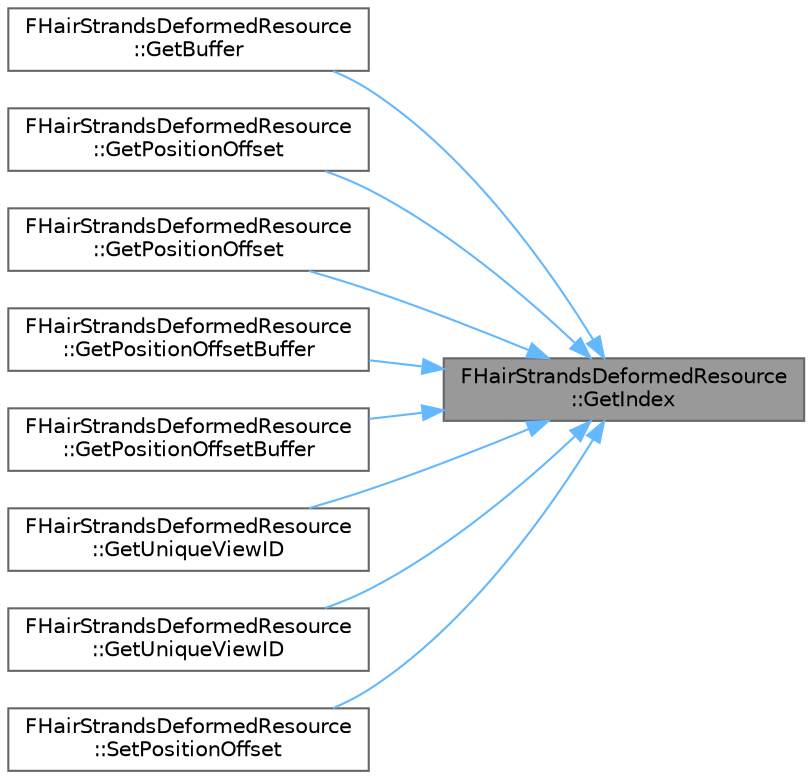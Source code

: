 digraph "FHairStrandsDeformedResource::GetIndex"
{
 // INTERACTIVE_SVG=YES
 // LATEX_PDF_SIZE
  bgcolor="transparent";
  edge [fontname=Helvetica,fontsize=10,labelfontname=Helvetica,labelfontsize=10];
  node [fontname=Helvetica,fontsize=10,shape=box,height=0.2,width=0.4];
  rankdir="RL";
  Node1 [id="Node000001",label="FHairStrandsDeformedResource\l::GetIndex",height=0.2,width=0.4,color="gray40", fillcolor="grey60", style="filled", fontcolor="black",tooltip=" "];
  Node1 -> Node2 [id="edge1_Node000001_Node000002",dir="back",color="steelblue1",style="solid",tooltip=" "];
  Node2 [id="Node000002",label="FHairStrandsDeformedResource\l::GetBuffer",height=0.2,width=0.4,color="grey40", fillcolor="white", style="filled",URL="$d5/de5/structFHairStrandsDeformedResource.html#af8d40e846ac3db382cf00cbcadc03322",tooltip=" "];
  Node1 -> Node3 [id="edge2_Node000001_Node000003",dir="back",color="steelblue1",style="solid",tooltip=" "];
  Node3 [id="Node000003",label="FHairStrandsDeformedResource\l::GetPositionOffset",height=0.2,width=0.4,color="grey40", fillcolor="white", style="filled",URL="$d5/de5/structFHairStrandsDeformedResource.html#aa7f0c44674fe05fd6fb816f9b3912f6e",tooltip=" "];
  Node1 -> Node4 [id="edge3_Node000001_Node000004",dir="back",color="steelblue1",style="solid",tooltip=" "];
  Node4 [id="Node000004",label="FHairStrandsDeformedResource\l::GetPositionOffset",height=0.2,width=0.4,color="grey40", fillcolor="white", style="filled",URL="$d5/de5/structFHairStrandsDeformedResource.html#a7a0e2c08ffb77c56926d4978008fd408",tooltip=" "];
  Node1 -> Node5 [id="edge4_Node000001_Node000005",dir="back",color="steelblue1",style="solid",tooltip=" "];
  Node5 [id="Node000005",label="FHairStrandsDeformedResource\l::GetPositionOffsetBuffer",height=0.2,width=0.4,color="grey40", fillcolor="white", style="filled",URL="$d5/de5/structFHairStrandsDeformedResource.html#a26bd1a5f0a7fb85831e16a45cd614c8e",tooltip=" "];
  Node1 -> Node6 [id="edge5_Node000001_Node000006",dir="back",color="steelblue1",style="solid",tooltip=" "];
  Node6 [id="Node000006",label="FHairStrandsDeformedResource\l::GetPositionOffsetBuffer",height=0.2,width=0.4,color="grey40", fillcolor="white", style="filled",URL="$d5/de5/structFHairStrandsDeformedResource.html#a01bee1f4cacc26de2483c3cd4c92e69f",tooltip=" "];
  Node1 -> Node7 [id="edge6_Node000001_Node000007",dir="back",color="steelblue1",style="solid",tooltip=" "];
  Node7 [id="Node000007",label="FHairStrandsDeformedResource\l::GetUniqueViewID",height=0.2,width=0.4,color="grey40", fillcolor="white", style="filled",URL="$d5/de5/structFHairStrandsDeformedResource.html#a4f1399af0cca4faceaf98230ef933a56",tooltip=" "];
  Node1 -> Node8 [id="edge7_Node000001_Node000008",dir="back",color="steelblue1",style="solid",tooltip=" "];
  Node8 [id="Node000008",label="FHairStrandsDeformedResource\l::GetUniqueViewID",height=0.2,width=0.4,color="grey40", fillcolor="white", style="filled",URL="$d5/de5/structFHairStrandsDeformedResource.html#a3543e1f6fbd6c34c402815ea5ba59a8b",tooltip=" "];
  Node1 -> Node9 [id="edge8_Node000001_Node000009",dir="back",color="steelblue1",style="solid",tooltip=" "];
  Node9 [id="Node000009",label="FHairStrandsDeformedResource\l::SetPositionOffset",height=0.2,width=0.4,color="grey40", fillcolor="white", style="filled",URL="$d5/de5/structFHairStrandsDeformedResource.html#a06454ebbbfef48d7339deb82881fe2c7",tooltip=" "];
}
